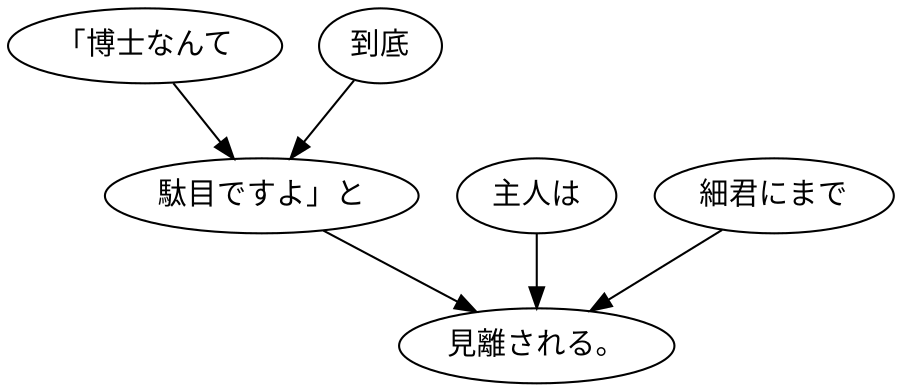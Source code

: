 digraph graph1730 {
	node0 [label="「博士なんて"];
	node1 [label="到底"];
	node2 [label="駄目ですよ」と"];
	node3 [label="主人は"];
	node4 [label="細君にまで"];
	node5 [label="見離される。"];
	node0 -> node2;
	node1 -> node2;
	node2 -> node5;
	node3 -> node5;
	node4 -> node5;
}
